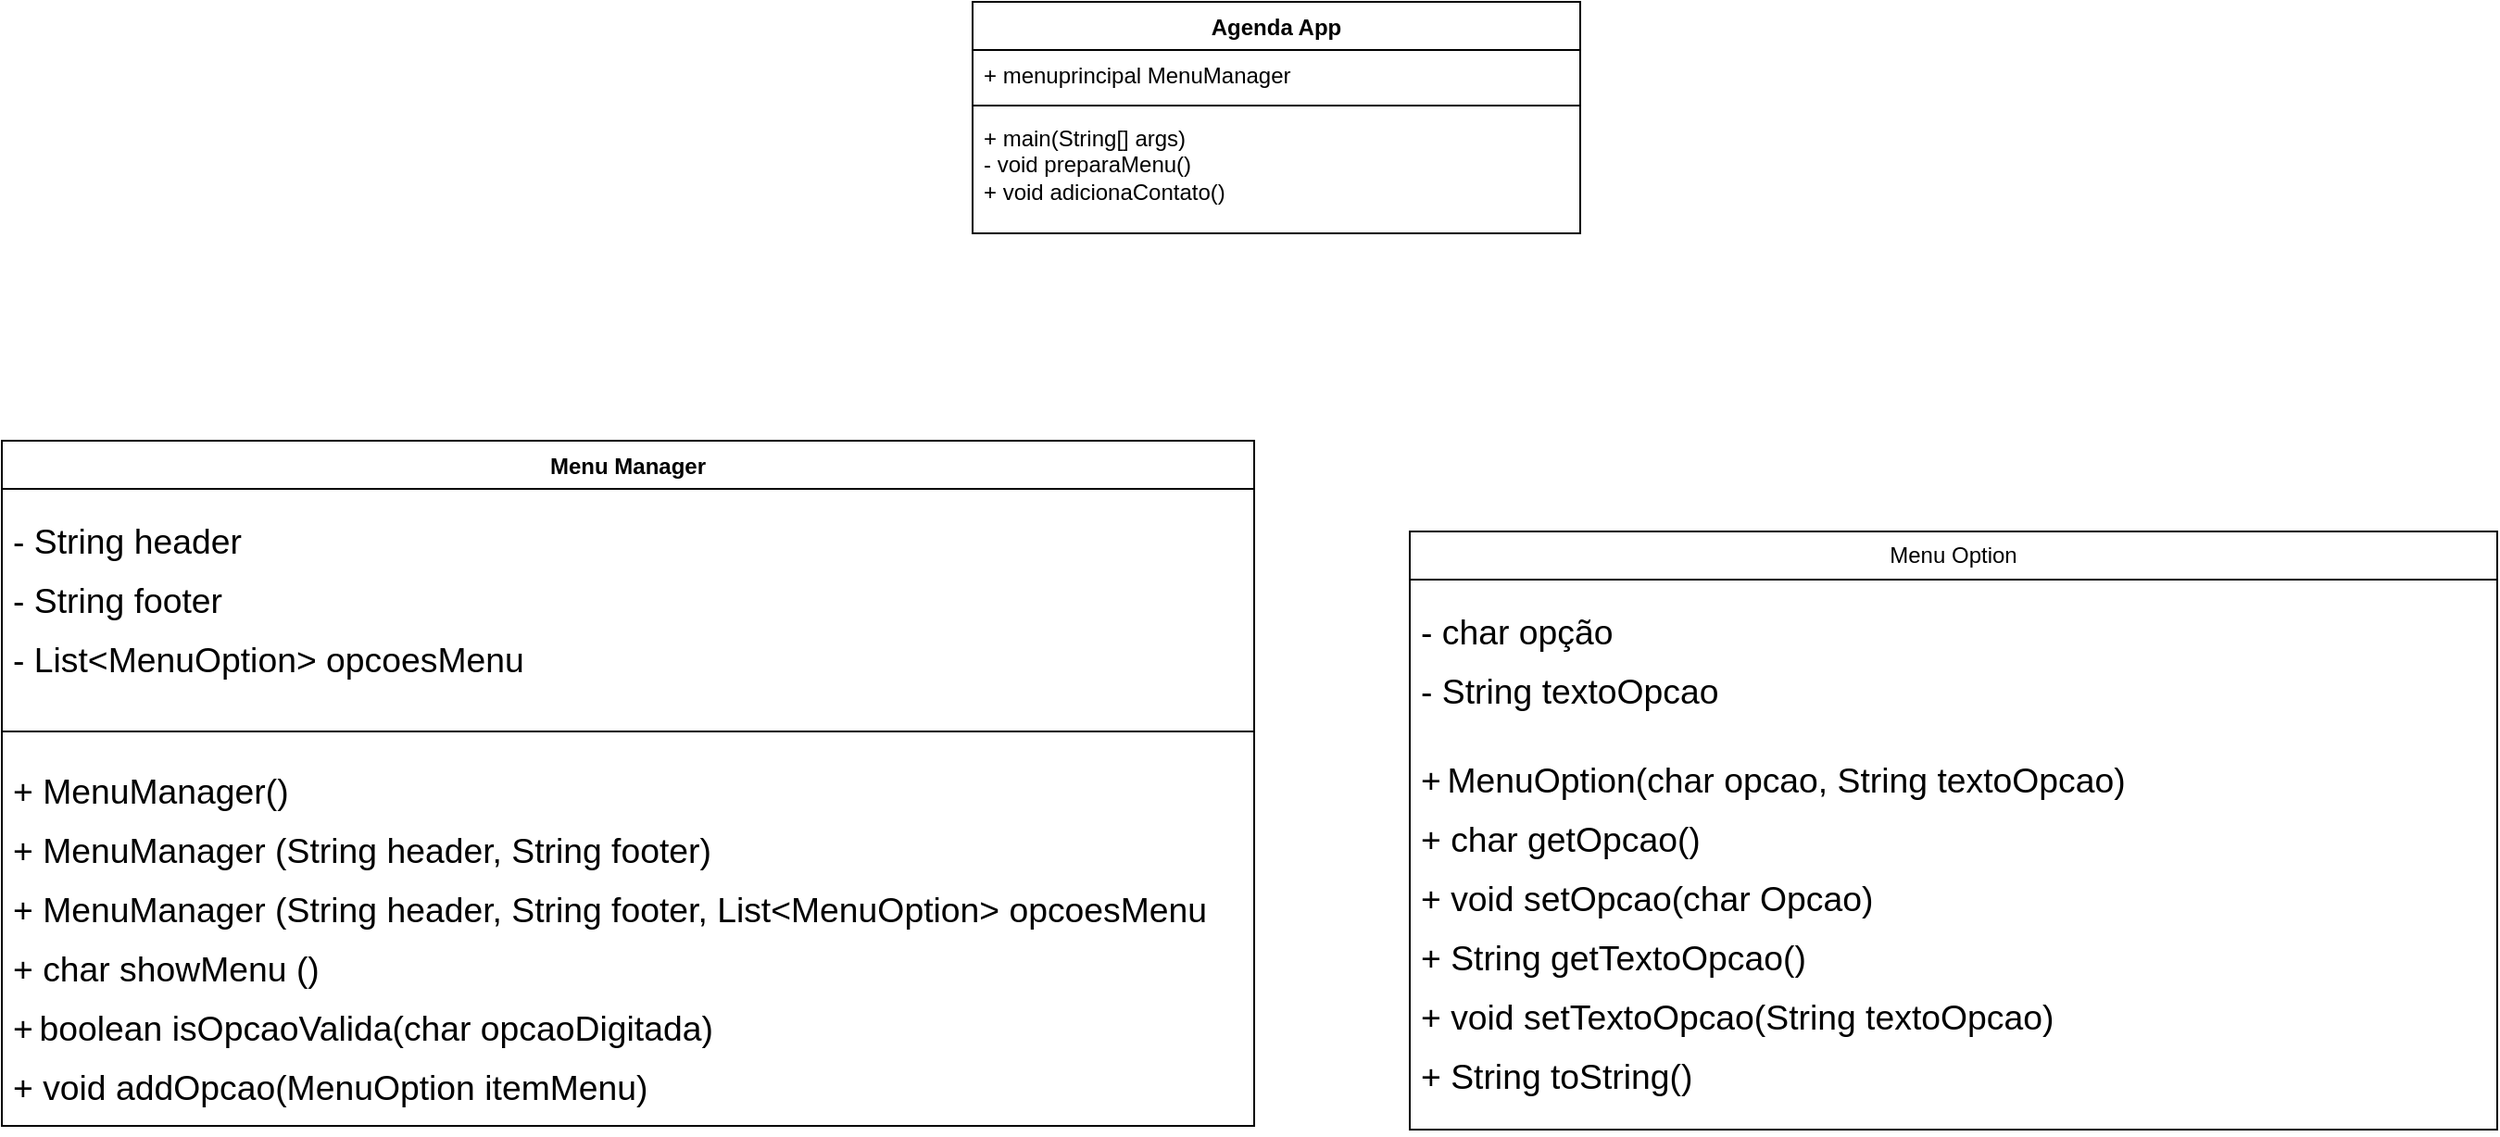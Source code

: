 <mxfile version="24.7.14">
  <diagram name="Página-1" id="p_zmK6VeMFDbX9s5x34h">
    <mxGraphModel dx="2234" dy="830" grid="0" gridSize="10" guides="1" tooltips="1" connect="1" arrows="1" fold="1" page="0" pageScale="1" pageWidth="827" pageHeight="1169" math="0" shadow="0">
      <root>
        <mxCell id="0" />
        <mxCell id="1" parent="0" />
        <mxCell id="zMpdTV3erXOvxBbBsKeZ-1" value="Agenda App" style="swimlane;fontStyle=1;align=center;verticalAlign=top;childLayout=stackLayout;horizontal=1;startSize=26;horizontalStack=0;resizeParent=1;resizeParentMax=0;resizeLast=0;collapsible=1;marginBottom=0;whiteSpace=wrap;html=1;" vertex="1" parent="1">
          <mxGeometry x="-178" y="232" width="328" height="125" as="geometry" />
        </mxCell>
        <mxCell id="zMpdTV3erXOvxBbBsKeZ-2" value="+ menuprincipal MenuManager" style="text;strokeColor=none;fillColor=none;align=left;verticalAlign=top;spacingLeft=4;spacingRight=4;overflow=hidden;rotatable=0;points=[[0,0.5],[1,0.5]];portConstraint=eastwest;whiteSpace=wrap;html=1;" vertex="1" parent="zMpdTV3erXOvxBbBsKeZ-1">
          <mxGeometry y="26" width="328" height="26" as="geometry" />
        </mxCell>
        <mxCell id="zMpdTV3erXOvxBbBsKeZ-3" value="" style="line;strokeWidth=1;fillColor=none;align=left;verticalAlign=middle;spacingTop=-1;spacingLeft=3;spacingRight=3;rotatable=0;labelPosition=right;points=[];portConstraint=eastwest;strokeColor=inherit;" vertex="1" parent="zMpdTV3erXOvxBbBsKeZ-1">
          <mxGeometry y="52" width="328" height="8" as="geometry" />
        </mxCell>
        <mxCell id="zMpdTV3erXOvxBbBsKeZ-4" value="+ main(String[] args)&lt;div&gt;- void preparaMenu()&lt;/div&gt;&lt;div&gt;+ void adicionaContato()&lt;/div&gt;" style="text;strokeColor=none;fillColor=none;align=left;verticalAlign=top;spacingLeft=4;spacingRight=4;overflow=hidden;rotatable=0;points=[[0,0.5],[1,0.5]];portConstraint=eastwest;whiteSpace=wrap;html=1;" vertex="1" parent="zMpdTV3erXOvxBbBsKeZ-1">
          <mxGeometry y="60" width="328" height="65" as="geometry" />
        </mxCell>
        <mxCell id="zMpdTV3erXOvxBbBsKeZ-5" value="Menu Manager" style="swimlane;fontStyle=1;align=center;verticalAlign=top;childLayout=stackLayout;horizontal=1;startSize=26;horizontalStack=0;resizeParent=1;resizeParentMax=0;resizeLast=0;collapsible=1;marginBottom=0;whiteSpace=wrap;html=1;" vertex="1" parent="1">
          <mxGeometry x="-702" y="469" width="676" height="370" as="geometry" />
        </mxCell>
        <mxCell id="zMpdTV3erXOvxBbBsKeZ-6" value="&lt;p class=&quot;MsoNormal&quot;&gt;&lt;span style=&quot;font-size:14.0pt;line-height:107%&quot;&gt;- String header&lt;/span&gt;&lt;/p&gt;&lt;p class=&quot;MsoNormal&quot;&gt;&lt;span style=&quot;font-size:14.0pt;line-height:107%&quot;&gt;- String footer&lt;/span&gt;&lt;/p&gt;&lt;span style=&quot;font-size:14.0pt;line-height:107%;font-family:&amp;quot;Calibri&amp;quot;,sans-serif;&lt;br/&gt;mso-ascii-theme-font:minor-latin;mso-fareast-font-family:Calibri;mso-fareast-theme-font:&lt;br/&gt;minor-latin;mso-hansi-theme-font:minor-latin;mso-bidi-font-family:&amp;quot;Times New Roman&amp;quot;;&lt;br/&gt;mso-bidi-theme-font:minor-bidi;mso-ansi-language:PT-BR;mso-fareast-language:&lt;br/&gt;EN-US;mso-bidi-language:AR-SA&quot;&gt;- List&amp;lt;MenuOption&amp;gt; opcoesMenu&lt;/span&gt;" style="text;strokeColor=none;fillColor=none;align=left;verticalAlign=top;spacingLeft=4;spacingRight=4;overflow=hidden;rotatable=0;points=[[0,0.5],[1,0.5]];portConstraint=eastwest;whiteSpace=wrap;html=1;" vertex="1" parent="zMpdTV3erXOvxBbBsKeZ-5">
          <mxGeometry y="26" width="676" height="127" as="geometry" />
        </mxCell>
        <mxCell id="zMpdTV3erXOvxBbBsKeZ-7" value="" style="line;strokeWidth=1;fillColor=none;align=left;verticalAlign=middle;spacingTop=-1;spacingLeft=3;spacingRight=3;rotatable=0;labelPosition=right;points=[];portConstraint=eastwest;strokeColor=inherit;" vertex="1" parent="zMpdTV3erXOvxBbBsKeZ-5">
          <mxGeometry y="153" width="676" height="8" as="geometry" />
        </mxCell>
        <mxCell id="zMpdTV3erXOvxBbBsKeZ-8" value="&lt;p class=&quot;MsoNormal&quot;&gt;&lt;span style=&quot;font-size:14.0pt;line-height:107%&quot;&gt;+ MenuManager()&lt;/span&gt;&lt;/p&gt;&lt;p class=&quot;MsoNormal&quot;&gt;&lt;span style=&quot;font-size:14.0pt;line-height:107%&quot;&gt;+ MenuManager (String header, String footer)&lt;/span&gt;&lt;/p&gt;&lt;p class=&quot;MsoNormal&quot;&gt;&lt;span style=&quot;font-size:14.0pt;line-height:107%&quot;&gt;+ MenuManager (String header, String footer, List&amp;lt;MenuOption&amp;gt; opcoesMenu&lt;/span&gt;&lt;/p&gt;&lt;p class=&quot;MsoNormal&quot;&gt;&lt;span style=&quot;font-size:14.0pt;line-height:107%&quot;&gt;+ char showMenu ()&lt;/span&gt;&lt;/p&gt;&lt;p class=&quot;MsoNormal&quot;&gt;&lt;span style=&quot;font-size:14.0pt;line-height:107%&quot;&gt;+&lt;/span&gt; &lt;span style=&quot;font-size:14.0pt;line-height:107%&quot;&gt;boolean isOpcaoValida(char opcaoDigitada)&lt;/span&gt;&lt;/p&gt;&lt;span style=&quot;font-size:14.0pt;line-height:107%;font-family:&amp;quot;Calibri&amp;quot;,sans-serif;&lt;br/&gt;mso-ascii-theme-font:minor-latin;mso-fareast-font-family:Calibri;mso-fareast-theme-font:&lt;br/&gt;minor-latin;mso-hansi-theme-font:minor-latin;mso-bidi-font-family:&amp;quot;Times New Roman&amp;quot;;&lt;br/&gt;mso-bidi-theme-font:minor-bidi;mso-ansi-language:PT-BR;mso-fareast-language:&lt;br/&gt;EN-US;mso-bidi-language:AR-SA&quot;&gt;+ void addOpcao(MenuOption itemMenu)&lt;/span&gt;" style="text;strokeColor=none;fillColor=none;align=left;verticalAlign=top;spacingLeft=4;spacingRight=4;overflow=hidden;rotatable=0;points=[[0,0.5],[1,0.5]];portConstraint=eastwest;whiteSpace=wrap;html=1;" vertex="1" parent="zMpdTV3erXOvxBbBsKeZ-5">
          <mxGeometry y="161" width="676" height="209" as="geometry" />
        </mxCell>
        <mxCell id="zMpdTV3erXOvxBbBsKeZ-9" value="Menu Option" style="swimlane;fontStyle=0;childLayout=stackLayout;horizontal=1;startSize=26;fillColor=none;horizontalStack=0;resizeParent=1;resizeParentMax=0;resizeLast=0;collapsible=1;marginBottom=0;whiteSpace=wrap;html=1;" vertex="1" parent="1">
          <mxGeometry x="58" y="518" width="587" height="323" as="geometry" />
        </mxCell>
        <mxCell id="zMpdTV3erXOvxBbBsKeZ-10" value="&lt;p class=&quot;MsoNormal&quot;&gt;&lt;span style=&quot;font-size:14.0pt;line-height:107%&quot;&gt;- char opção&lt;/span&gt;&lt;/p&gt;&lt;span style=&quot;font-size:14.0pt;line-height:107%;font-family:&amp;quot;Calibri&amp;quot;,sans-serif;&lt;br/&gt;mso-ascii-theme-font:minor-latin;mso-fareast-font-family:Calibri;mso-fareast-theme-font:&lt;br/&gt;minor-latin;mso-hansi-theme-font:minor-latin;mso-bidi-font-family:&amp;quot;Times New Roman&amp;quot;;&lt;br/&gt;mso-bidi-theme-font:minor-bidi;mso-ansi-language:PT-BR;mso-fareast-language:&lt;br/&gt;EN-US;mso-bidi-language:AR-SA&quot;&gt;- String textoOpcao&lt;/span&gt;" style="text;strokeColor=none;fillColor=none;align=left;verticalAlign=top;spacingLeft=4;spacingRight=4;overflow=hidden;rotatable=0;points=[[0,0.5],[1,0.5]];portConstraint=eastwest;whiteSpace=wrap;html=1;" vertex="1" parent="zMpdTV3erXOvxBbBsKeZ-9">
          <mxGeometry y="26" width="587" height="80" as="geometry" />
        </mxCell>
        <mxCell id="zMpdTV3erXOvxBbBsKeZ-11" value="&lt;p class=&quot;MsoNormal&quot;&gt;&lt;span style=&quot;font-size:14.0pt;line-height:107%&quot;&gt;+&lt;/span&gt; &lt;span style=&quot;font-size:14.0pt;line-height:107%&quot;&gt;MenuOption(char opcao, String textoOpcao)&lt;/span&gt;&lt;/p&gt;&lt;p class=&quot;MsoNormal&quot;&gt;&lt;span style=&quot;font-size:14.0pt;line-height:107%&quot;&gt;+ char getOpcao()&lt;/span&gt;&lt;/p&gt;&lt;p class=&quot;MsoNormal&quot;&gt;&lt;span style=&quot;font-size:14.0pt;line-height:107%&quot;&gt;+ void setOpcao(char Opcao)&lt;/span&gt;&lt;/p&gt;&lt;p class=&quot;MsoNormal&quot;&gt;&lt;span style=&quot;font-size:14.0pt;line-height:107%&quot;&gt;+ String getTextoOpcao()&lt;/span&gt;&lt;/p&gt;&lt;p class=&quot;MsoNormal&quot;&gt;&lt;span style=&quot;font-size:14.0pt;line-height:107%&quot;&gt;+ void setTextoOpcao(String textoOpcao)&lt;/span&gt;&lt;/p&gt;&lt;span style=&quot;font-size:14.0pt;line-height:107%;font-family:&amp;quot;Calibri&amp;quot;,sans-serif;&lt;br/&gt;mso-ascii-theme-font:minor-latin;mso-fareast-font-family:Calibri;mso-fareast-theme-font:&lt;br/&gt;minor-latin;mso-hansi-theme-font:minor-latin;mso-bidi-font-family:&amp;quot;Times New Roman&amp;quot;;&lt;br/&gt;mso-bidi-theme-font:minor-bidi;mso-ansi-language:PT-BR;mso-fareast-language:&lt;br/&gt;EN-US;mso-bidi-language:AR-SA&quot;&gt;+ String toString()&lt;/span&gt;" style="text;strokeColor=none;fillColor=none;align=left;verticalAlign=top;spacingLeft=4;spacingRight=4;overflow=hidden;rotatable=0;points=[[0,0.5],[1,0.5]];portConstraint=eastwest;whiteSpace=wrap;html=1;" vertex="1" parent="zMpdTV3erXOvxBbBsKeZ-9">
          <mxGeometry y="106" width="587" height="217" as="geometry" />
        </mxCell>
      </root>
    </mxGraphModel>
  </diagram>
</mxfile>
